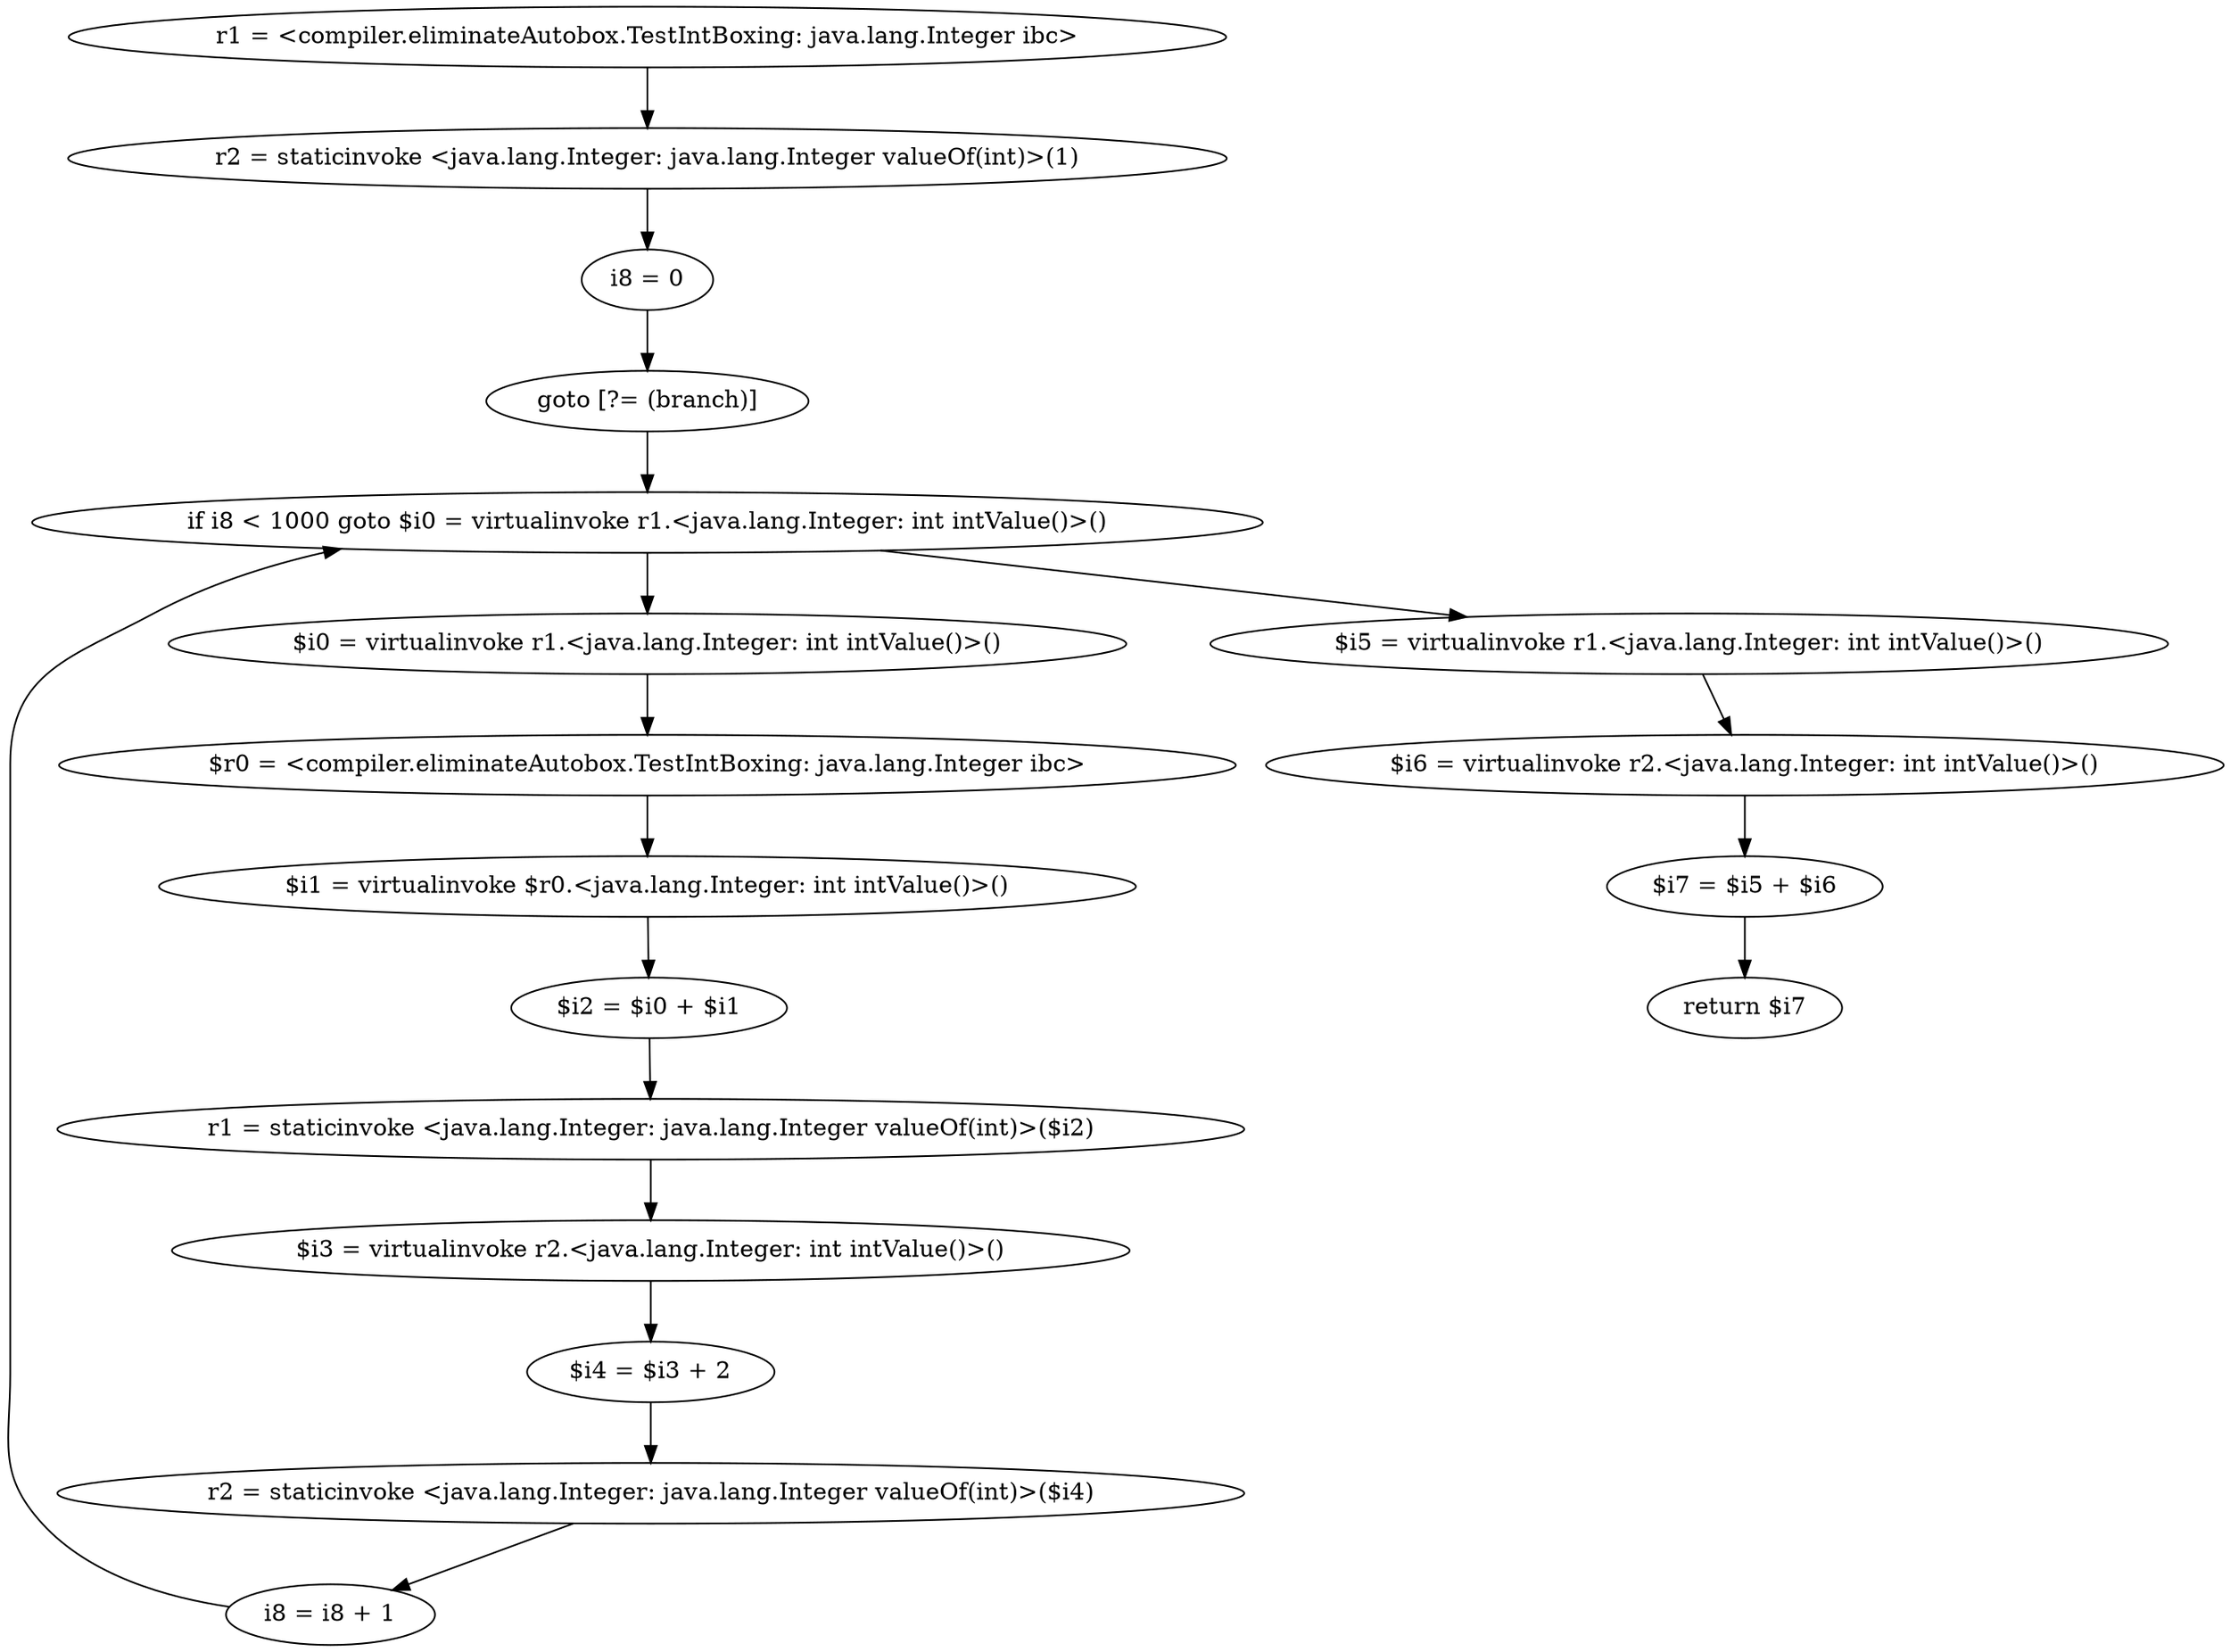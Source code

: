 digraph "unitGraph" {
    "r1 = <compiler.eliminateAutobox.TestIntBoxing: java.lang.Integer ibc>"
    "r2 = staticinvoke <java.lang.Integer: java.lang.Integer valueOf(int)>(1)"
    "i8 = 0"
    "goto [?= (branch)]"
    "$i0 = virtualinvoke r1.<java.lang.Integer: int intValue()>()"
    "$r0 = <compiler.eliminateAutobox.TestIntBoxing: java.lang.Integer ibc>"
    "$i1 = virtualinvoke $r0.<java.lang.Integer: int intValue()>()"
    "$i2 = $i0 + $i1"
    "r1 = staticinvoke <java.lang.Integer: java.lang.Integer valueOf(int)>($i2)"
    "$i3 = virtualinvoke r2.<java.lang.Integer: int intValue()>()"
    "$i4 = $i3 + 2"
    "r2 = staticinvoke <java.lang.Integer: java.lang.Integer valueOf(int)>($i4)"
    "i8 = i8 + 1"
    "if i8 < 1000 goto $i0 = virtualinvoke r1.<java.lang.Integer: int intValue()>()"
    "$i5 = virtualinvoke r1.<java.lang.Integer: int intValue()>()"
    "$i6 = virtualinvoke r2.<java.lang.Integer: int intValue()>()"
    "$i7 = $i5 + $i6"
    "return $i7"
    "r1 = <compiler.eliminateAutobox.TestIntBoxing: java.lang.Integer ibc>"->"r2 = staticinvoke <java.lang.Integer: java.lang.Integer valueOf(int)>(1)";
    "r2 = staticinvoke <java.lang.Integer: java.lang.Integer valueOf(int)>(1)"->"i8 = 0";
    "i8 = 0"->"goto [?= (branch)]";
    "goto [?= (branch)]"->"if i8 < 1000 goto $i0 = virtualinvoke r1.<java.lang.Integer: int intValue()>()";
    "$i0 = virtualinvoke r1.<java.lang.Integer: int intValue()>()"->"$r0 = <compiler.eliminateAutobox.TestIntBoxing: java.lang.Integer ibc>";
    "$r0 = <compiler.eliminateAutobox.TestIntBoxing: java.lang.Integer ibc>"->"$i1 = virtualinvoke $r0.<java.lang.Integer: int intValue()>()";
    "$i1 = virtualinvoke $r0.<java.lang.Integer: int intValue()>()"->"$i2 = $i0 + $i1";
    "$i2 = $i0 + $i1"->"r1 = staticinvoke <java.lang.Integer: java.lang.Integer valueOf(int)>($i2)";
    "r1 = staticinvoke <java.lang.Integer: java.lang.Integer valueOf(int)>($i2)"->"$i3 = virtualinvoke r2.<java.lang.Integer: int intValue()>()";
    "$i3 = virtualinvoke r2.<java.lang.Integer: int intValue()>()"->"$i4 = $i3 + 2";
    "$i4 = $i3 + 2"->"r2 = staticinvoke <java.lang.Integer: java.lang.Integer valueOf(int)>($i4)";
    "r2 = staticinvoke <java.lang.Integer: java.lang.Integer valueOf(int)>($i4)"->"i8 = i8 + 1";
    "i8 = i8 + 1"->"if i8 < 1000 goto $i0 = virtualinvoke r1.<java.lang.Integer: int intValue()>()";
    "if i8 < 1000 goto $i0 = virtualinvoke r1.<java.lang.Integer: int intValue()>()"->"$i5 = virtualinvoke r1.<java.lang.Integer: int intValue()>()";
    "if i8 < 1000 goto $i0 = virtualinvoke r1.<java.lang.Integer: int intValue()>()"->"$i0 = virtualinvoke r1.<java.lang.Integer: int intValue()>()";
    "$i5 = virtualinvoke r1.<java.lang.Integer: int intValue()>()"->"$i6 = virtualinvoke r2.<java.lang.Integer: int intValue()>()";
    "$i6 = virtualinvoke r2.<java.lang.Integer: int intValue()>()"->"$i7 = $i5 + $i6";
    "$i7 = $i5 + $i6"->"return $i7";
}

